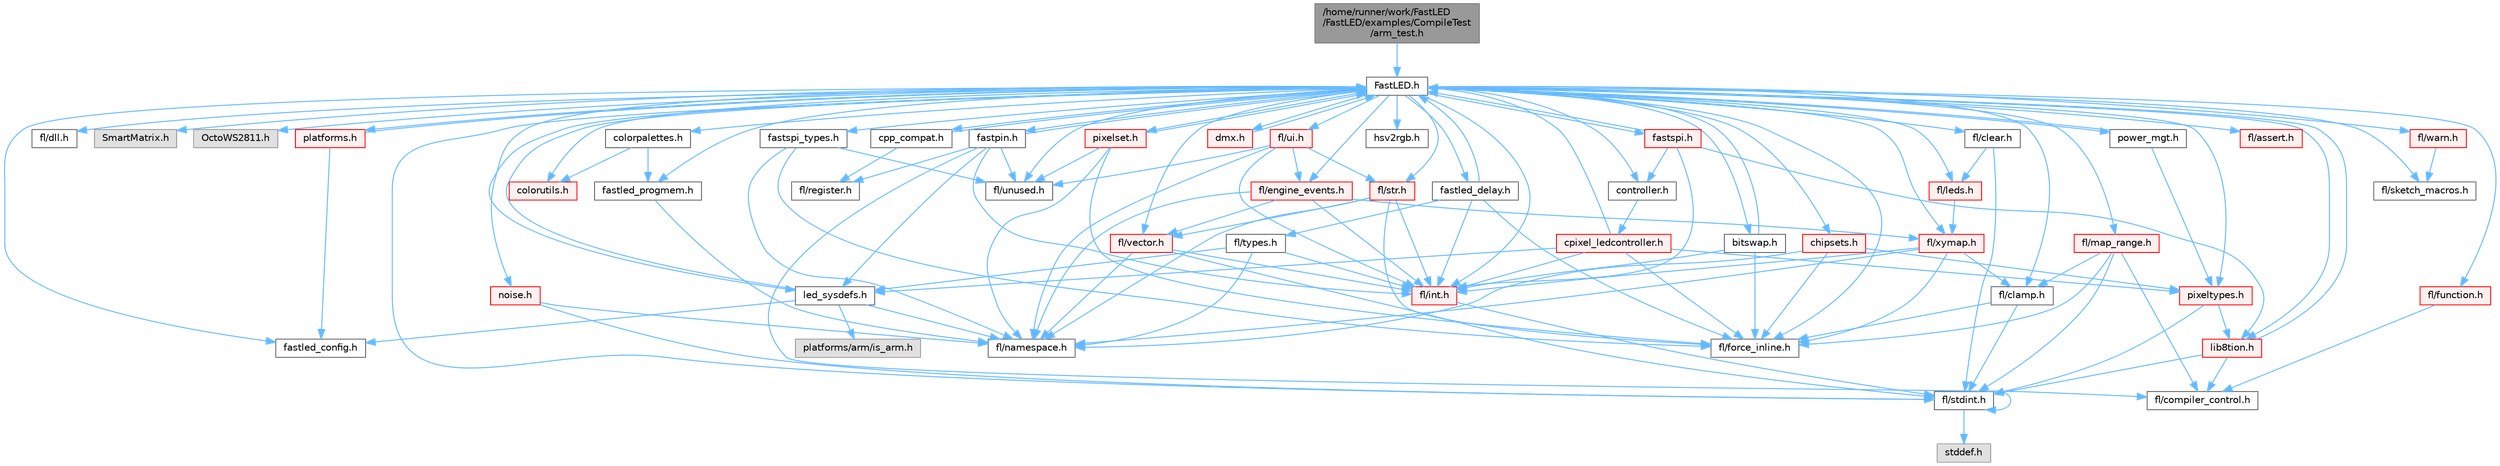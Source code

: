 digraph "/home/runner/work/FastLED/FastLED/examples/CompileTest/arm_test.h"
{
 // INTERACTIVE_SVG=YES
 // LATEX_PDF_SIZE
  bgcolor="transparent";
  edge [fontname=Helvetica,fontsize=10,labelfontname=Helvetica,labelfontsize=10];
  node [fontname=Helvetica,fontsize=10,shape=box,height=0.2,width=0.4];
  Node1 [id="Node000001",label="/home/runner/work/FastLED\l/FastLED/examples/CompileTest\l/arm_test.h",height=0.2,width=0.4,color="gray40", fillcolor="grey60", style="filled", fontcolor="black",tooltip=" "];
  Node1 -> Node2 [id="edge1_Node000001_Node000002",color="steelblue1",style="solid",tooltip=" "];
  Node2 [id="Node000002",label="FastLED.h",height=0.2,width=0.4,color="grey40", fillcolor="white", style="filled",URL="$db/d97/_fast_l_e_d_8h.html",tooltip="central include file for FastLED, defines the CFastLED class/object"];
  Node2 -> Node3 [id="edge2_Node000002_Node000003",color="steelblue1",style="solid",tooltip=" "];
  Node3 [id="Node000003",label="fl/stdint.h",height=0.2,width=0.4,color="grey40", fillcolor="white", style="filled",URL="$df/dd8/stdint_8h.html",tooltip=" "];
  Node3 -> Node4 [id="edge3_Node000003_Node000004",color="steelblue1",style="solid",tooltip=" "];
  Node4 [id="Node000004",label="stddef.h",height=0.2,width=0.4,color="grey60", fillcolor="#E0E0E0", style="filled",tooltip=" "];
  Node3 -> Node3 [id="edge4_Node000003_Node000003",color="steelblue1",style="solid",tooltip=" "];
  Node2 -> Node5 [id="edge5_Node000002_Node000005",color="steelblue1",style="solid",tooltip=" "];
  Node5 [id="Node000005",label="fl/dll.h",height=0.2,width=0.4,color="grey40", fillcolor="white", style="filled",URL="$d3/d4b/dll_8h.html",tooltip="FastLED dynamic library interface - lightweight header for external callers."];
  Node2 -> Node6 [id="edge6_Node000002_Node000006",color="steelblue1",style="solid",tooltip=" "];
  Node6 [id="Node000006",label="SmartMatrix.h",height=0.2,width=0.4,color="grey60", fillcolor="#E0E0E0", style="filled",tooltip=" "];
  Node2 -> Node7 [id="edge7_Node000002_Node000007",color="steelblue1",style="solid",tooltip=" "];
  Node7 [id="Node000007",label="OctoWS2811.h",height=0.2,width=0.4,color="grey60", fillcolor="#E0E0E0", style="filled",tooltip=" "];
  Node2 -> Node8 [id="edge8_Node000002_Node000008",color="steelblue1",style="solid",tooltip=" "];
  Node8 [id="Node000008",label="fl/force_inline.h",height=0.2,width=0.4,color="grey40", fillcolor="white", style="filled",URL="$d4/d64/force__inline_8h.html",tooltip=" "];
  Node2 -> Node9 [id="edge9_Node000002_Node000009",color="steelblue1",style="solid",tooltip=" "];
  Node9 [id="Node000009",label="cpp_compat.h",height=0.2,width=0.4,color="grey40", fillcolor="white", style="filled",URL="$d9/d13/cpp__compat_8h.html",tooltip="Compatibility functions based on C++ version."];
  Node9 -> Node2 [id="edge10_Node000009_Node000002",color="steelblue1",style="solid",tooltip=" "];
  Node9 -> Node10 [id="edge11_Node000009_Node000010",color="steelblue1",style="solid",tooltip=" "];
  Node10 [id="Node000010",label="fl/register.h",height=0.2,width=0.4,color="grey40", fillcolor="white", style="filled",URL="$df/d80/register_8h.html",tooltip=" "];
  Node2 -> Node11 [id="edge12_Node000002_Node000011",color="steelblue1",style="solid",tooltip=" "];
  Node11 [id="Node000011",label="fastled_config.h",height=0.2,width=0.4,color="grey40", fillcolor="white", style="filled",URL="$d5/d11/fastled__config_8h.html",tooltip="Contains definitions that can be used to configure FastLED at compile time."];
  Node2 -> Node12 [id="edge13_Node000002_Node000012",color="steelblue1",style="solid",tooltip=" "];
  Node12 [id="Node000012",label="led_sysdefs.h",height=0.2,width=0.4,color="grey40", fillcolor="white", style="filled",URL="$d9/d3e/led__sysdefs_8h.html",tooltip="Determines which platform system definitions to include."];
  Node12 -> Node2 [id="edge14_Node000012_Node000002",color="steelblue1",style="solid",tooltip=" "];
  Node12 -> Node11 [id="edge15_Node000012_Node000011",color="steelblue1",style="solid",tooltip=" "];
  Node12 -> Node13 [id="edge16_Node000012_Node000013",color="steelblue1",style="solid",tooltip=" "];
  Node13 [id="Node000013",label="platforms/arm/is_arm.h",height=0.2,width=0.4,color="grey60", fillcolor="#E0E0E0", style="filled",tooltip=" "];
  Node12 -> Node14 [id="edge17_Node000012_Node000014",color="steelblue1",style="solid",tooltip=" "];
  Node14 [id="Node000014",label="fl/namespace.h",height=0.2,width=0.4,color="grey40", fillcolor="white", style="filled",URL="$df/d2a/namespace_8h.html",tooltip="Implements the FastLED namespace macros."];
  Node2 -> Node15 [id="edge18_Node000002_Node000015",color="steelblue1",style="solid",tooltip=" "];
  Node15 [id="Node000015",label="fastled_delay.h",height=0.2,width=0.4,color="grey40", fillcolor="white", style="filled",URL="$d0/da8/fastled__delay_8h.html",tooltip="Utility functions and classes for managing delay cycles."];
  Node15 -> Node2 [id="edge19_Node000015_Node000002",color="steelblue1",style="solid",tooltip=" "];
  Node15 -> Node16 [id="edge20_Node000015_Node000016",color="steelblue1",style="solid",tooltip=" "];
  Node16 [id="Node000016",label="fl/types.h",height=0.2,width=0.4,color="grey40", fillcolor="white", style="filled",URL="$d7/da1/fl_2types_8h.html",tooltip=" "];
  Node16 -> Node14 [id="edge21_Node000016_Node000014",color="steelblue1",style="solid",tooltip=" "];
  Node16 -> Node17 [id="edge22_Node000016_Node000017",color="steelblue1",style="solid",tooltip=" "];
  Node17 [id="Node000017",label="fl/int.h",height=0.2,width=0.4,color="red", fillcolor="#FFF0F0", style="filled",URL="$d3/d7e/int_8h.html",tooltip=" "];
  Node17 -> Node3 [id="edge23_Node000017_Node000003",color="steelblue1",style="solid",tooltip=" "];
  Node16 -> Node12 [id="edge24_Node000016_Node000012",color="steelblue1",style="solid",tooltip=" "];
  Node15 -> Node8 [id="edge25_Node000015_Node000008",color="steelblue1",style="solid",tooltip=" "];
  Node15 -> Node17 [id="edge26_Node000015_Node000017",color="steelblue1",style="solid",tooltip=" "];
  Node2 -> Node19 [id="edge27_Node000002_Node000019",color="steelblue1",style="solid",tooltip=" "];
  Node19 [id="Node000019",label="bitswap.h",height=0.2,width=0.4,color="grey40", fillcolor="white", style="filled",URL="$de/ded/bitswap_8h.html",tooltip="Functions for doing a rotation of bits/bytes used by parallel output."];
  Node19 -> Node2 [id="edge28_Node000019_Node000002",color="steelblue1",style="solid",tooltip=" "];
  Node19 -> Node8 [id="edge29_Node000019_Node000008",color="steelblue1",style="solid",tooltip=" "];
  Node19 -> Node17 [id="edge30_Node000019_Node000017",color="steelblue1",style="solid",tooltip=" "];
  Node2 -> Node20 [id="edge31_Node000002_Node000020",color="steelblue1",style="solid",tooltip=" "];
  Node20 [id="Node000020",label="controller.h",height=0.2,width=0.4,color="grey40", fillcolor="white", style="filled",URL="$d2/dd9/controller_8h.html",tooltip="deprecated: base definitions used by led controllers for writing out led data"];
  Node20 -> Node21 [id="edge32_Node000020_Node000021",color="steelblue1",style="solid",tooltip=" "];
  Node21 [id="Node000021",label="cpixel_ledcontroller.h",height=0.2,width=0.4,color="red", fillcolor="#FFF0F0", style="filled",URL="$d9/d57/cpixel__ledcontroller_8h.html",tooltip="defines the templated version of the CLEDController class"];
  Node21 -> Node2 [id="edge33_Node000021_Node000002",color="steelblue1",style="solid",tooltip=" "];
  Node21 -> Node12 [id="edge34_Node000021_Node000012",color="steelblue1",style="solid",tooltip=" "];
  Node21 -> Node22 [id="edge35_Node000021_Node000022",color="steelblue1",style="solid",tooltip=" "];
  Node22 [id="Node000022",label="pixeltypes.h",height=0.2,width=0.4,color="red", fillcolor="#FFF0F0", style="filled",URL="$d2/dba/pixeltypes_8h.html",tooltip="Includes defintions for RGB and HSV pixels."];
  Node22 -> Node3 [id="edge36_Node000022_Node000003",color="steelblue1",style="solid",tooltip=" "];
  Node22 -> Node23 [id="edge37_Node000022_Node000023",color="steelblue1",style="solid",tooltip=" "];
  Node23 [id="Node000023",label="lib8tion.h",height=0.2,width=0.4,color="red", fillcolor="#FFF0F0", style="filled",URL="$df/da5/lib8tion_8h.html",tooltip="Fast, efficient 8-bit math functions specifically designed for high-performance LED programming."];
  Node23 -> Node2 [id="edge38_Node000023_Node000002",color="steelblue1",style="solid",tooltip=" "];
  Node23 -> Node26 [id="edge39_Node000023_Node000026",color="steelblue1",style="solid",tooltip=" "];
  Node26 [id="Node000026",label="fl/compiler_control.h",height=0.2,width=0.4,color="grey40", fillcolor="white", style="filled",URL="$d4/d54/compiler__control_8h.html",tooltip=" "];
  Node23 -> Node3 [id="edge40_Node000023_Node000003",color="steelblue1",style="solid",tooltip=" "];
  Node21 -> Node8 [id="edge41_Node000021_Node000008",color="steelblue1",style="solid",tooltip=" "];
  Node21 -> Node17 [id="edge42_Node000021_Node000017",color="steelblue1",style="solid",tooltip=" "];
  Node2 -> Node119 [id="edge43_Node000002_Node000119",color="steelblue1",style="solid",tooltip=" "];
  Node119 [id="Node000119",label="fastpin.h",height=0.2,width=0.4,color="grey40", fillcolor="white", style="filled",URL="$db/d65/fastpin_8h.html",tooltip="Class base definitions for defining fast pin access."];
  Node119 -> Node2 [id="edge44_Node000119_Node000002",color="steelblue1",style="solid",tooltip=" "];
  Node119 -> Node26 [id="edge45_Node000119_Node000026",color="steelblue1",style="solid",tooltip=" "];
  Node119 -> Node12 [id="edge46_Node000119_Node000012",color="steelblue1",style="solid",tooltip=" "];
  Node119 -> Node56 [id="edge47_Node000119_Node000056",color="steelblue1",style="solid",tooltip=" "];
  Node56 [id="Node000056",label="fl/unused.h",height=0.2,width=0.4,color="grey40", fillcolor="white", style="filled",URL="$d8/d4b/unused_8h.html",tooltip=" "];
  Node119 -> Node17 [id="edge48_Node000119_Node000017",color="steelblue1",style="solid",tooltip=" "];
  Node119 -> Node10 [id="edge49_Node000119_Node000010",color="steelblue1",style="solid",tooltip=" "];
  Node2 -> Node120 [id="edge50_Node000002_Node000120",color="steelblue1",style="solid",tooltip=" "];
  Node120 [id="Node000120",label="fastspi_types.h",height=0.2,width=0.4,color="grey40", fillcolor="white", style="filled",URL="$d2/ddb/fastspi__types_8h.html",tooltip="Data types and constants used by SPI interfaces."];
  Node120 -> Node8 [id="edge51_Node000120_Node000008",color="steelblue1",style="solid",tooltip=" "];
  Node120 -> Node14 [id="edge52_Node000120_Node000014",color="steelblue1",style="solid",tooltip=" "];
  Node120 -> Node56 [id="edge53_Node000120_Node000056",color="steelblue1",style="solid",tooltip=" "];
  Node2 -> Node121 [id="edge54_Node000002_Node000121",color="steelblue1",style="solid",tooltip=" "];
  Node121 [id="Node000121",label="dmx.h",height=0.2,width=0.4,color="red", fillcolor="#FFF0F0", style="filled",URL="$d3/de1/dmx_8h.html",tooltip="Defines the DMX512-based LED controllers."];
  Node121 -> Node2 [id="edge55_Node000121_Node000002",color="steelblue1",style="solid",tooltip=" "];
  Node2 -> Node124 [id="edge56_Node000002_Node000124",color="steelblue1",style="solid",tooltip=" "];
  Node124 [id="Node000124",label="platforms.h",height=0.2,width=0.4,color="red", fillcolor="#FFF0F0", style="filled",URL="$da/dc9/platforms_8h.html",tooltip="Determines which platforms headers to include."];
  Node124 -> Node2 [id="edge57_Node000124_Node000002",color="steelblue1",style="solid",tooltip=" "];
  Node124 -> Node11 [id="edge58_Node000124_Node000011",color="steelblue1",style="solid",tooltip=" "];
  Node2 -> Node32 [id="edge59_Node000002_Node000032",color="steelblue1",style="solid",tooltip=" "];
  Node32 [id="Node000032",label="fastled_progmem.h",height=0.2,width=0.4,color="grey40", fillcolor="white", style="filled",URL="$df/dab/fastled__progmem_8h.html",tooltip="Wrapper definitions to allow seamless use of PROGMEM in environments that have it."];
  Node32 -> Node14 [id="edge60_Node000032_Node000014",color="steelblue1",style="solid",tooltip=" "];
  Node2 -> Node23 [id="edge61_Node000002_Node000023",color="steelblue1",style="solid",tooltip=" "];
  Node2 -> Node22 [id="edge62_Node000002_Node000022",color="steelblue1",style="solid",tooltip=" "];
  Node2 -> Node80 [id="edge63_Node000002_Node000080",color="steelblue1",style="solid",tooltip=" "];
  Node80 [id="Node000080",label="hsv2rgb.h",height=0.2,width=0.4,color="grey40", fillcolor="white", style="filled",URL="$de/d9a/hsv2rgb_8h.html",tooltip="Functions to convert from the HSV colorspace to the RGB colorspace."];
  Node2 -> Node126 [id="edge64_Node000002_Node000126",color="steelblue1",style="solid",tooltip=" "];
  Node126 [id="Node000126",label="colorutils.h",height=0.2,width=0.4,color="red", fillcolor="#FFF0F0", style="filled",URL="$d1/dfb/colorutils_8h.html",tooltip=" "];
  Node2 -> Node131 [id="edge65_Node000002_Node000131",color="steelblue1",style="solid",tooltip=" "];
  Node131 [id="Node000131",label="pixelset.h",height=0.2,width=0.4,color="red", fillcolor="#FFF0F0", style="filled",URL="$d4/d46/pixelset_8h.html",tooltip="Declares classes for managing logical groups of LEDs."];
  Node131 -> Node8 [id="edge66_Node000131_Node000008",color="steelblue1",style="solid",tooltip=" "];
  Node131 -> Node14 [id="edge67_Node000131_Node000014",color="steelblue1",style="solid",tooltip=" "];
  Node131 -> Node56 [id="edge68_Node000131_Node000056",color="steelblue1",style="solid",tooltip=" "];
  Node131 -> Node2 [id="edge69_Node000131_Node000002",color="steelblue1",style="solid",tooltip=" "];
  Node2 -> Node132 [id="edge70_Node000002_Node000132",color="steelblue1",style="solid",tooltip=" "];
  Node132 [id="Node000132",label="colorpalettes.h",height=0.2,width=0.4,color="grey40", fillcolor="white", style="filled",URL="$dc/dcc/colorpalettes_8h.html",tooltip="Declarations for the predefined color palettes supplied by FastLED."];
  Node132 -> Node126 [id="edge71_Node000132_Node000126",color="steelblue1",style="solid",tooltip=" "];
  Node132 -> Node32 [id="edge72_Node000132_Node000032",color="steelblue1",style="solid",tooltip=" "];
  Node2 -> Node133 [id="edge73_Node000002_Node000133",color="steelblue1",style="solid",tooltip=" "];
  Node133 [id="Node000133",label="noise.h",height=0.2,width=0.4,color="red", fillcolor="#FFF0F0", style="filled",URL="$d1/d31/noise_8h.html",tooltip="Functions to generate and fill arrays with noise."];
  Node133 -> Node3 [id="edge74_Node000133_Node000003",color="steelblue1",style="solid",tooltip=" "];
  Node133 -> Node14 [id="edge75_Node000133_Node000014",color="steelblue1",style="solid",tooltip=" "];
  Node2 -> Node134 [id="edge76_Node000002_Node000134",color="steelblue1",style="solid",tooltip=" "];
  Node134 [id="Node000134",label="power_mgt.h",height=0.2,width=0.4,color="grey40", fillcolor="white", style="filled",URL="$dc/d5b/power__mgt_8h.html",tooltip="Functions to limit the power used by FastLED."];
  Node134 -> Node2 [id="edge77_Node000134_Node000002",color="steelblue1",style="solid",tooltip=" "];
  Node134 -> Node22 [id="edge78_Node000134_Node000022",color="steelblue1",style="solid",tooltip=" "];
  Node2 -> Node135 [id="edge79_Node000002_Node000135",color="steelblue1",style="solid",tooltip=" "];
  Node135 [id="Node000135",label="fastspi.h",height=0.2,width=0.4,color="red", fillcolor="#FFF0F0", style="filled",URL="$d6/ddc/fastspi_8h.html",tooltip="Serial peripheral interface (SPI) definitions per platform."];
  Node135 -> Node2 [id="edge80_Node000135_Node000002",color="steelblue1",style="solid",tooltip=" "];
  Node135 -> Node20 [id="edge81_Node000135_Node000020",color="steelblue1",style="solid",tooltip=" "];
  Node135 -> Node23 [id="edge82_Node000135_Node000023",color="steelblue1",style="solid",tooltip=" "];
  Node135 -> Node17 [id="edge83_Node000135_Node000017",color="steelblue1",style="solid",tooltip=" "];
  Node2 -> Node137 [id="edge84_Node000002_Node000137",color="steelblue1",style="solid",tooltip=" "];
  Node137 [id="Node000137",label="chipsets.h",height=0.2,width=0.4,color="red", fillcolor="#FFF0F0", style="filled",URL="$db/d66/chipsets_8h.html",tooltip="Contains the bulk of the definitions for the various LED chipsets supported."];
  Node137 -> Node22 [id="edge85_Node000137_Node000022",color="steelblue1",style="solid",tooltip=" "];
  Node137 -> Node8 [id="edge86_Node000137_Node000008",color="steelblue1",style="solid",tooltip=" "];
  Node137 -> Node14 [id="edge87_Node000137_Node000014",color="steelblue1",style="solid",tooltip=" "];
  Node2 -> Node95 [id="edge88_Node000002_Node000095",color="steelblue1",style="solid",tooltip=" "];
  Node95 [id="Node000095",label="fl/engine_events.h",height=0.2,width=0.4,color="red", fillcolor="#FFF0F0", style="filled",URL="$db/dc0/engine__events_8h.html",tooltip=" "];
  Node95 -> Node14 [id="edge89_Node000095_Node000014",color="steelblue1",style="solid",tooltip=" "];
  Node95 -> Node69 [id="edge90_Node000095_Node000069",color="steelblue1",style="solid",tooltip=" "];
  Node69 [id="Node000069",label="fl/vector.h",height=0.2,width=0.4,color="red", fillcolor="#FFF0F0", style="filled",URL="$d6/d68/vector_8h.html",tooltip=" "];
  Node69 -> Node3 [id="edge91_Node000069_Node000003",color="steelblue1",style="solid",tooltip=" "];
  Node69 -> Node17 [id="edge92_Node000069_Node000017",color="steelblue1",style="solid",tooltip=" "];
  Node69 -> Node14 [id="edge93_Node000069_Node000014",color="steelblue1",style="solid",tooltip=" "];
  Node95 -> Node116 [id="edge94_Node000095_Node000116",color="steelblue1",style="solid",tooltip=" "];
  Node116 [id="Node000116",label="fl/xymap.h",height=0.2,width=0.4,color="red", fillcolor="#FFF0F0", style="filled",URL="$da/d61/xymap_8h.html",tooltip=" "];
  Node116 -> Node17 [id="edge95_Node000116_Node000017",color="steelblue1",style="solid",tooltip=" "];
  Node116 -> Node14 [id="edge96_Node000116_Node000014",color="steelblue1",style="solid",tooltip=" "];
  Node116 -> Node8 [id="edge97_Node000116_Node000008",color="steelblue1",style="solid",tooltip=" "];
  Node116 -> Node38 [id="edge98_Node000116_Node000038",color="steelblue1",style="solid",tooltip=" "];
  Node38 [id="Node000038",label="fl/clamp.h",height=0.2,width=0.4,color="grey40", fillcolor="white", style="filled",URL="$d6/dd3/clamp_8h.html",tooltip=" "];
  Node38 -> Node3 [id="edge99_Node000038_Node000003",color="steelblue1",style="solid",tooltip=" "];
  Node38 -> Node8 [id="edge100_Node000038_Node000008",color="steelblue1",style="solid",tooltip=" "];
  Node95 -> Node17 [id="edge101_Node000095_Node000017",color="steelblue1",style="solid",tooltip=" "];
  Node2 -> Node139 [id="edge102_Node000002_Node000139",color="steelblue1",style="solid",tooltip=" "];
  Node139 [id="Node000139",label="fl/leds.h",height=0.2,width=0.4,color="red", fillcolor="#FFF0F0", style="filled",URL="$da/d78/leds_8h.html",tooltip=" "];
  Node139 -> Node116 [id="edge103_Node000139_Node000116",color="steelblue1",style="solid",tooltip=" "];
  Node2 -> Node17 [id="edge104_Node000002_Node000017",color="steelblue1",style="solid",tooltip=" "];
  Node2 -> Node34 [id="edge105_Node000002_Node000034",color="steelblue1",style="solid",tooltip=" "];
  Node34 [id="Node000034",label="fl/str.h",height=0.2,width=0.4,color="red", fillcolor="#FFF0F0", style="filled",URL="$d1/d93/str_8h.html",tooltip=" "];
  Node34 -> Node17 [id="edge106_Node000034_Node000017",color="steelblue1",style="solid",tooltip=" "];
  Node34 -> Node14 [id="edge107_Node000034_Node000014",color="steelblue1",style="solid",tooltip=" "];
  Node34 -> Node69 [id="edge108_Node000034_Node000069",color="steelblue1",style="solid",tooltip=" "];
  Node34 -> Node8 [id="edge109_Node000034_Node000008",color="steelblue1",style="solid",tooltip=" "];
  Node2 -> Node116 [id="edge110_Node000002_Node000116",color="steelblue1",style="solid",tooltip=" "];
  Node2 -> Node38 [id="edge111_Node000002_Node000038",color="steelblue1",style="solid",tooltip=" "];
  Node2 -> Node39 [id="edge112_Node000002_Node000039",color="steelblue1",style="solid",tooltip=" "];
  Node39 [id="Node000039",label="fl/map_range.h",height=0.2,width=0.4,color="red", fillcolor="#FFF0F0", style="filled",URL="$d1/d47/map__range_8h.html",tooltip=" "];
  Node39 -> Node3 [id="edge113_Node000039_Node000003",color="steelblue1",style="solid",tooltip=" "];
  Node39 -> Node38 [id="edge114_Node000039_Node000038",color="steelblue1",style="solid",tooltip=" "];
  Node39 -> Node8 [id="edge115_Node000039_Node000008",color="steelblue1",style="solid",tooltip=" "];
  Node39 -> Node26 [id="edge116_Node000039_Node000026",color="steelblue1",style="solid",tooltip=" "];
  Node2 -> Node109 [id="edge117_Node000002_Node000109",color="steelblue1",style="solid",tooltip=" "];
  Node109 [id="Node000109",label="fl/warn.h",height=0.2,width=0.4,color="red", fillcolor="#FFF0F0", style="filled",URL="$de/d77/warn_8h.html",tooltip=" "];
  Node109 -> Node112 [id="edge118_Node000109_Node000112",color="steelblue1",style="solid",tooltip=" "];
  Node112 [id="Node000112",label="fl/sketch_macros.h",height=0.2,width=0.4,color="grey40", fillcolor="white", style="filled",URL="$d1/dbc/sketch__macros_8h.html",tooltip=" "];
  Node2 -> Node99 [id="edge119_Node000002_Node000099",color="steelblue1",style="solid",tooltip=" "];
  Node99 [id="Node000099",label="fl/assert.h",height=0.2,width=0.4,color="red", fillcolor="#FFF0F0", style="filled",URL="$dc/da7/assert_8h.html",tooltip=" "];
  Node2 -> Node56 [id="edge120_Node000002_Node000056",color="steelblue1",style="solid",tooltip=" "];
  Node2 -> Node69 [id="edge121_Node000002_Node000069",color="steelblue1",style="solid",tooltip=" "];
  Node2 -> Node114 [id="edge122_Node000002_Node000114",color="steelblue1",style="solid",tooltip=" "];
  Node114 [id="Node000114",label="fl/function.h",height=0.2,width=0.4,color="red", fillcolor="#FFF0F0", style="filled",URL="$dd/d67/function_8h.html",tooltip=" "];
  Node114 -> Node26 [id="edge123_Node000114_Node000026",color="steelblue1",style="solid",tooltip=" "];
  Node2 -> Node140 [id="edge124_Node000002_Node000140",color="steelblue1",style="solid",tooltip=" "];
  Node140 [id="Node000140",label="fl/clear.h",height=0.2,width=0.4,color="grey40", fillcolor="white", style="filled",URL="$df/db0/clear_8h.html",tooltip=" "];
  Node140 -> Node139 [id="edge125_Node000140_Node000139",color="steelblue1",style="solid",tooltip=" "];
  Node140 -> Node3 [id="edge126_Node000140_Node000003",color="steelblue1",style="solid",tooltip=" "];
  Node2 -> Node141 [id="edge127_Node000002_Node000141",color="steelblue1",style="solid",tooltip=" "];
  Node141 [id="Node000141",label="fl/ui.h",height=0.2,width=0.4,color="red", fillcolor="#FFF0F0", style="filled",URL="$d9/d3b/ui_8h.html",tooltip=" "];
  Node141 -> Node14 [id="edge128_Node000141_Node000014",color="steelblue1",style="solid",tooltip=" "];
  Node141 -> Node34 [id="edge129_Node000141_Node000034",color="steelblue1",style="solid",tooltip=" "];
  Node141 -> Node17 [id="edge130_Node000141_Node000017",color="steelblue1",style="solid",tooltip=" "];
  Node141 -> Node95 [id="edge131_Node000141_Node000095",color="steelblue1",style="solid",tooltip=" "];
  Node141 -> Node56 [id="edge132_Node000141_Node000056",color="steelblue1",style="solid",tooltip=" "];
  Node2 -> Node112 [id="edge133_Node000002_Node000112",color="steelblue1",style="solid",tooltip=" "];
}
